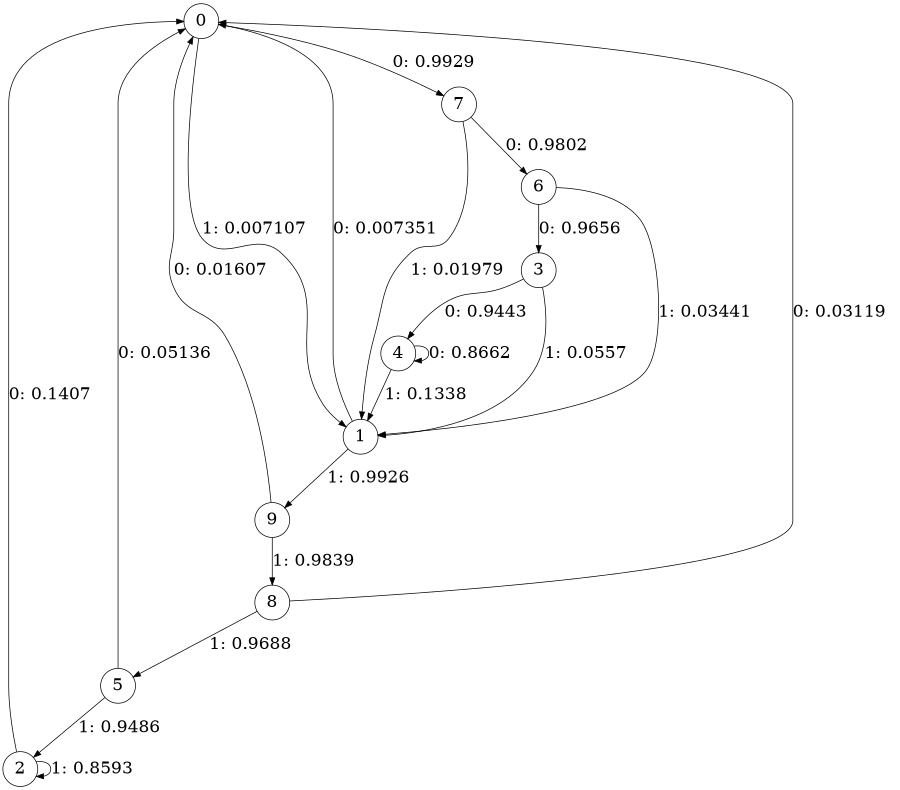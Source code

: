 digraph "ch1_face_source_L5" {
size = "6,8.5";
ratio = "fill";
node [shape = circle];
node [fontsize = 24];
edge [fontsize = 24];
0 -> 7 [label = "0: 0.9929   "];
0 -> 1 [label = "1: 0.007107  "];
1 -> 0 [label = "0: 0.007351  "];
1 -> 9 [label = "1: 0.9926   "];
2 -> 0 [label = "0: 0.1407   "];
2 -> 2 [label = "1: 0.8593   "];
3 -> 4 [label = "0: 0.9443   "];
3 -> 1 [label = "1: 0.0557   "];
4 -> 4 [label = "0: 0.8662   "];
4 -> 1 [label = "1: 0.1338   "];
5 -> 0 [label = "0: 0.05136  "];
5 -> 2 [label = "1: 0.9486   "];
6 -> 3 [label = "0: 0.9656   "];
6 -> 1 [label = "1: 0.03441  "];
7 -> 6 [label = "0: 0.9802   "];
7 -> 1 [label = "1: 0.01979  "];
8 -> 0 [label = "0: 0.03119  "];
8 -> 5 [label = "1: 0.9688   "];
9 -> 0 [label = "0: 0.01607  "];
9 -> 8 [label = "1: 0.9839   "];
}